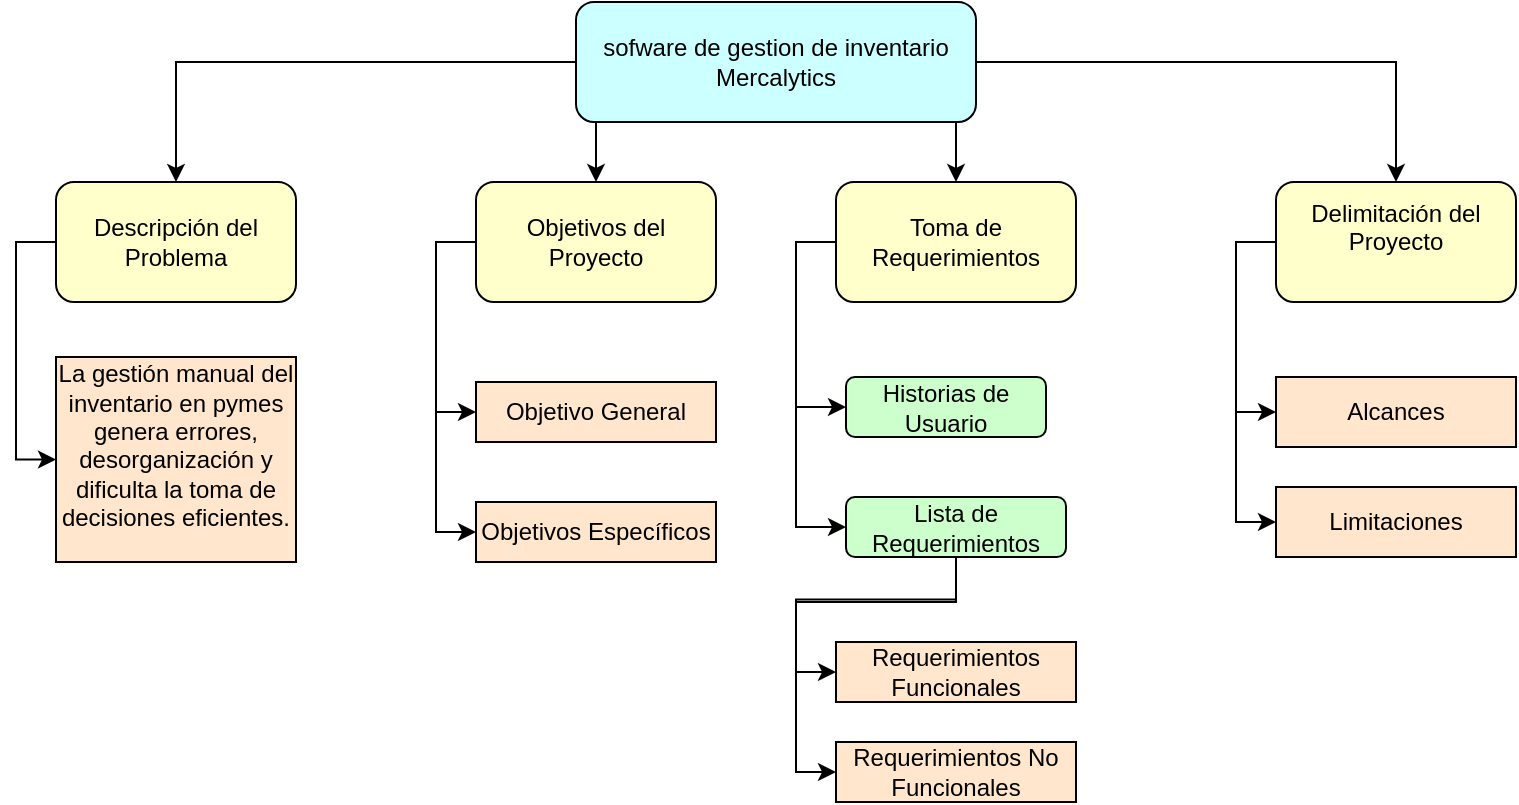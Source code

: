 <mxfile version="26.2.12">
  <diagram name="Página-1" id="g0BLeGp6fA4N93H2V3MD">
    <mxGraphModel dx="874" dy="439" grid="1" gridSize="10" guides="1" tooltips="1" connect="1" arrows="1" fold="1" page="1" pageScale="1" pageWidth="827" pageHeight="1169" math="0" shadow="0">
      <root>
        <mxCell id="0" />
        <mxCell id="1" parent="0" />
        <mxCell id="aS6xMC__lUL5zv1pU_Jp-21" value="" style="edgeStyle=orthogonalEdgeStyle;rounded=0;orthogonalLoop=1;jettySize=auto;html=1;" edge="1" parent="1" source="aS6xMC__lUL5zv1pU_Jp-1" target="aS6xMC__lUL5zv1pU_Jp-7">
          <mxGeometry relative="1" as="geometry">
            <Array as="points">
              <mxPoint x="500" y="90" />
              <mxPoint x="500" y="90" />
            </Array>
          </mxGeometry>
        </mxCell>
        <mxCell id="aS6xMC__lUL5zv1pU_Jp-26" style="edgeStyle=orthogonalEdgeStyle;rounded=0;orthogonalLoop=1;jettySize=auto;html=1;exitX=0.25;exitY=1;exitDx=0;exitDy=0;" edge="1" parent="1" source="aS6xMC__lUL5zv1pU_Jp-1" target="aS6xMC__lUL5zv1pU_Jp-8">
          <mxGeometry relative="1" as="geometry">
            <Array as="points">
              <mxPoint x="320" y="80" />
            </Array>
          </mxGeometry>
        </mxCell>
        <mxCell id="aS6xMC__lUL5zv1pU_Jp-36" style="edgeStyle=orthogonalEdgeStyle;rounded=0;orthogonalLoop=1;jettySize=auto;html=1;exitX=1;exitY=0.5;exitDx=0;exitDy=0;entryX=0.5;entryY=0;entryDx=0;entryDy=0;" edge="1" parent="1" source="aS6xMC__lUL5zv1pU_Jp-1" target="aS6xMC__lUL5zv1pU_Jp-14">
          <mxGeometry relative="1" as="geometry" />
        </mxCell>
        <mxCell id="aS6xMC__lUL5zv1pU_Jp-37" style="edgeStyle=orthogonalEdgeStyle;rounded=0;orthogonalLoop=1;jettySize=auto;html=1;exitX=0;exitY=0.5;exitDx=0;exitDy=0;entryX=0.5;entryY=0;entryDx=0;entryDy=0;" edge="1" parent="1" source="aS6xMC__lUL5zv1pU_Jp-1" target="aS6xMC__lUL5zv1pU_Jp-3">
          <mxGeometry relative="1" as="geometry" />
        </mxCell>
        <mxCell id="aS6xMC__lUL5zv1pU_Jp-1" value="sofware de gestion de inventario Mercalytics" style="rounded=1;whiteSpace=wrap;html=1;fillColor=#CCFFFF;" vertex="1" parent="1">
          <mxGeometry x="310" y="20" width="200" height="60" as="geometry" />
        </mxCell>
        <mxCell id="aS6xMC__lUL5zv1pU_Jp-30" style="edgeStyle=orthogonalEdgeStyle;rounded=0;orthogonalLoop=1;jettySize=auto;html=1;exitX=0;exitY=0.5;exitDx=0;exitDy=0;entryX=0;entryY=0.5;entryDx=0;entryDy=0;" edge="1" parent="1" source="aS6xMC__lUL5zv1pU_Jp-3" target="aS6xMC__lUL5zv1pU_Jp-20">
          <mxGeometry relative="1" as="geometry" />
        </mxCell>
        <mxCell id="aS6xMC__lUL5zv1pU_Jp-3" value="Descripción del Problema" style="rounded=1;whiteSpace=wrap;html=1;fillColor=#FFFFCC;" vertex="1" parent="1">
          <mxGeometry x="50" y="110" width="120" height="60" as="geometry" />
        </mxCell>
        <mxCell id="aS6xMC__lUL5zv1pU_Jp-5" value="Objetivo General" style="rounded=0;whiteSpace=wrap;html=1;fillColor=#FFE6CC;" vertex="1" parent="1">
          <mxGeometry x="260" y="210" width="120" height="30" as="geometry" />
        </mxCell>
        <mxCell id="aS6xMC__lUL5zv1pU_Jp-6" value="Objetivos Específicos" style="rounded=0;whiteSpace=wrap;html=1;fillColor=#FFE6CC;" vertex="1" parent="1">
          <mxGeometry x="260" y="270" width="120" height="30" as="geometry" />
        </mxCell>
        <mxCell id="aS6xMC__lUL5zv1pU_Jp-31" style="edgeStyle=orthogonalEdgeStyle;rounded=0;orthogonalLoop=1;jettySize=auto;html=1;exitX=0;exitY=0.5;exitDx=0;exitDy=0;entryX=0;entryY=0.5;entryDx=0;entryDy=0;" edge="1" parent="1" source="aS6xMC__lUL5zv1pU_Jp-7" target="aS6xMC__lUL5zv1pU_Jp-10">
          <mxGeometry relative="1" as="geometry" />
        </mxCell>
        <mxCell id="aS6xMC__lUL5zv1pU_Jp-32" style="edgeStyle=orthogonalEdgeStyle;rounded=0;orthogonalLoop=1;jettySize=auto;html=1;exitX=0;exitY=0.5;exitDx=0;exitDy=0;entryX=0;entryY=0.5;entryDx=0;entryDy=0;" edge="1" parent="1" source="aS6xMC__lUL5zv1pU_Jp-7" target="aS6xMC__lUL5zv1pU_Jp-11">
          <mxGeometry relative="1" as="geometry" />
        </mxCell>
        <mxCell id="aS6xMC__lUL5zv1pU_Jp-7" value="Toma de Requerimientos" style="rounded=1;whiteSpace=wrap;html=1;fillColor=#FFFFCC;" vertex="1" parent="1">
          <mxGeometry x="440" y="110" width="120" height="60" as="geometry" />
        </mxCell>
        <mxCell id="aS6xMC__lUL5zv1pU_Jp-28" style="edgeStyle=orthogonalEdgeStyle;rounded=0;orthogonalLoop=1;jettySize=auto;html=1;exitX=0;exitY=0.5;exitDx=0;exitDy=0;entryX=0;entryY=0.5;entryDx=0;entryDy=0;" edge="1" parent="1" source="aS6xMC__lUL5zv1pU_Jp-8" target="aS6xMC__lUL5zv1pU_Jp-5">
          <mxGeometry relative="1" as="geometry" />
        </mxCell>
        <mxCell id="aS6xMC__lUL5zv1pU_Jp-29" style="edgeStyle=orthogonalEdgeStyle;rounded=0;orthogonalLoop=1;jettySize=auto;html=1;exitX=0;exitY=0.5;exitDx=0;exitDy=0;entryX=0;entryY=0.5;entryDx=0;entryDy=0;" edge="1" parent="1" source="aS6xMC__lUL5zv1pU_Jp-8" target="aS6xMC__lUL5zv1pU_Jp-6">
          <mxGeometry relative="1" as="geometry" />
        </mxCell>
        <mxCell id="aS6xMC__lUL5zv1pU_Jp-8" value="Objetivos del Proyecto" style="rounded=1;whiteSpace=wrap;html=1;fillColor=#FFFFCC;" vertex="1" parent="1">
          <mxGeometry x="260" y="110" width="120" height="60" as="geometry" />
        </mxCell>
        <mxCell id="aS6xMC__lUL5zv1pU_Jp-10" value="Historias de Usuario" style="rounded=1;whiteSpace=wrap;html=1;fillColor=#CCFFCC;" vertex="1" parent="1">
          <mxGeometry x="445" y="207.5" width="100" height="30" as="geometry" />
        </mxCell>
        <mxCell id="aS6xMC__lUL5zv1pU_Jp-33" style="edgeStyle=orthogonalEdgeStyle;rounded=0;orthogonalLoop=1;jettySize=auto;html=1;exitX=0.5;exitY=1;exitDx=0;exitDy=0;entryX=0;entryY=0.5;entryDx=0;entryDy=0;" edge="1" parent="1" source="aS6xMC__lUL5zv1pU_Jp-11" target="aS6xMC__lUL5zv1pU_Jp-12">
          <mxGeometry relative="1" as="geometry" />
        </mxCell>
        <mxCell id="aS6xMC__lUL5zv1pU_Jp-34" style="edgeStyle=orthogonalEdgeStyle;rounded=0;orthogonalLoop=1;jettySize=auto;html=1;exitX=0.5;exitY=1;exitDx=0;exitDy=0;entryX=0;entryY=0.5;entryDx=0;entryDy=0;" edge="1" parent="1" source="aS6xMC__lUL5zv1pU_Jp-11" target="aS6xMC__lUL5zv1pU_Jp-13">
          <mxGeometry relative="1" as="geometry">
            <Array as="points">
              <mxPoint x="500" y="320" />
              <mxPoint x="420" y="320" />
              <mxPoint x="420" y="405" />
            </Array>
          </mxGeometry>
        </mxCell>
        <mxCell id="aS6xMC__lUL5zv1pU_Jp-11" value="Lista de Requerimientos" style="rounded=1;whiteSpace=wrap;html=1;fillColor=#CCFFCC;" vertex="1" parent="1">
          <mxGeometry x="445" y="267.5" width="110" height="30" as="geometry" />
        </mxCell>
        <mxCell id="aS6xMC__lUL5zv1pU_Jp-12" value="Requerimientos Funcionales" style="rounded=0;whiteSpace=wrap;html=1;fillColor=#FFE6CC;" vertex="1" parent="1">
          <mxGeometry x="440" y="340" width="120" height="30" as="geometry" />
        </mxCell>
        <mxCell id="aS6xMC__lUL5zv1pU_Jp-13" value="Requerimientos No Funcionales" style="rounded=0;whiteSpace=wrap;html=1;fillColor=#FFE6CC;" vertex="1" parent="1">
          <mxGeometry x="440" y="390" width="120" height="30" as="geometry" />
        </mxCell>
        <mxCell id="aS6xMC__lUL5zv1pU_Jp-38" style="edgeStyle=orthogonalEdgeStyle;rounded=0;orthogonalLoop=1;jettySize=auto;html=1;exitX=0;exitY=0.5;exitDx=0;exitDy=0;entryX=0;entryY=0.5;entryDx=0;entryDy=0;" edge="1" parent="1" source="aS6xMC__lUL5zv1pU_Jp-14" target="aS6xMC__lUL5zv1pU_Jp-15">
          <mxGeometry relative="1" as="geometry" />
        </mxCell>
        <mxCell id="aS6xMC__lUL5zv1pU_Jp-39" style="edgeStyle=orthogonalEdgeStyle;rounded=0;orthogonalLoop=1;jettySize=auto;html=1;exitX=0;exitY=0.5;exitDx=0;exitDy=0;entryX=0;entryY=0.5;entryDx=0;entryDy=0;" edge="1" parent="1" source="aS6xMC__lUL5zv1pU_Jp-14" target="aS6xMC__lUL5zv1pU_Jp-16">
          <mxGeometry relative="1" as="geometry" />
        </mxCell>
        <mxCell id="aS6xMC__lUL5zv1pU_Jp-14" value="&#xa;Delimitación del Proyecto&#xa;&#xa;" style="rounded=1;whiteSpace=wrap;html=1;fillColor=#FFFFCC;" vertex="1" parent="1">
          <mxGeometry x="660" y="110" width="120" height="60" as="geometry" />
        </mxCell>
        <mxCell id="aS6xMC__lUL5zv1pU_Jp-15" value="Alcances" style="rounded=0;whiteSpace=wrap;html=1;fillColor=#FFE6CC;" vertex="1" parent="1">
          <mxGeometry x="660" y="207.5" width="120" height="35" as="geometry" />
        </mxCell>
        <mxCell id="aS6xMC__lUL5zv1pU_Jp-16" value="Limitaciones" style="rounded=0;whiteSpace=wrap;html=1;fillColor=#FFE6CC;" vertex="1" parent="1">
          <mxGeometry x="660" y="262.5" width="120" height="35" as="geometry" />
        </mxCell>
        <mxCell id="aS6xMC__lUL5zv1pU_Jp-20" value="&#xa;La gestión manual del inventario en pymes genera errores, desorganización y dificulta la toma de decisiones eficientes.&#xa;&#xa;" style="rounded=0;whiteSpace=wrap;html=1;fillColor=#FFE6CC;" vertex="1" parent="1">
          <mxGeometry x="50" y="197.5" width="120" height="102.5" as="geometry" />
        </mxCell>
      </root>
    </mxGraphModel>
  </diagram>
</mxfile>
